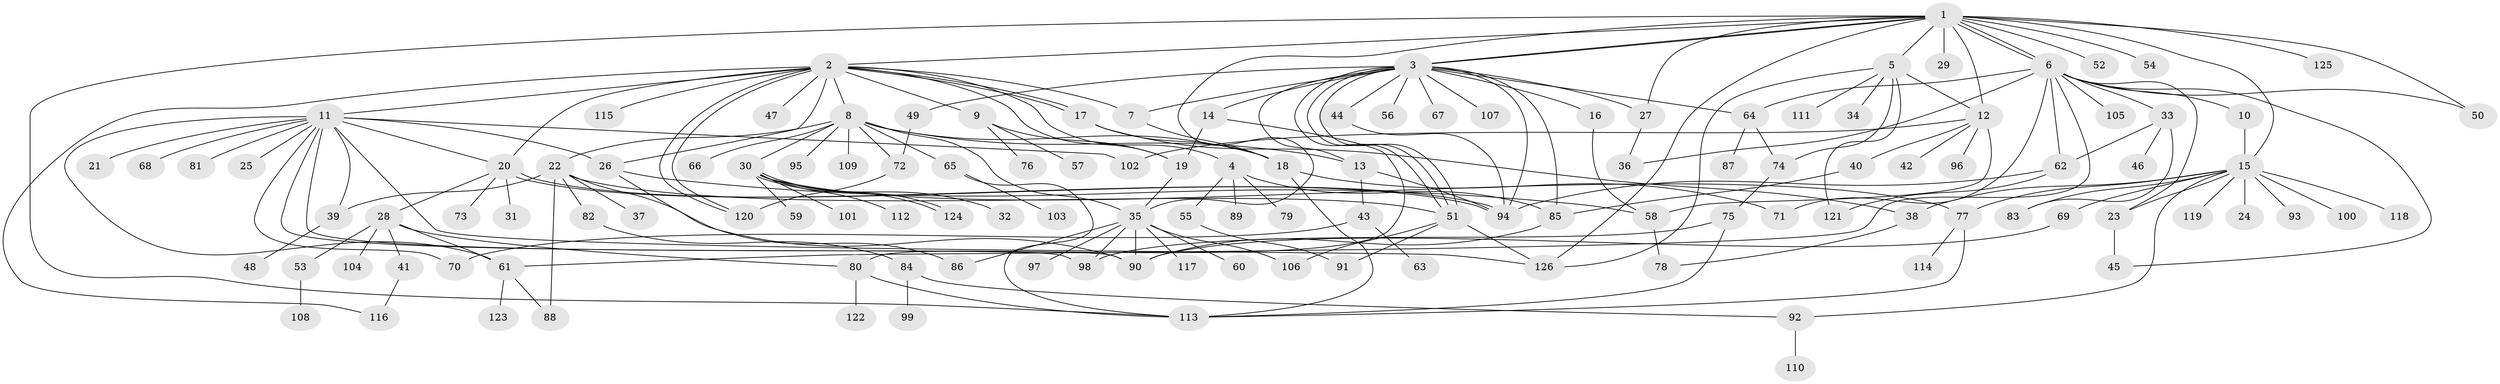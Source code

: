 // Generated by graph-tools (version 1.1) at 2025/01/03/09/25 03:01:55]
// undirected, 126 vertices, 196 edges
graph export_dot {
graph [start="1"]
  node [color=gray90,style=filled];
  1;
  2;
  3;
  4;
  5;
  6;
  7;
  8;
  9;
  10;
  11;
  12;
  13;
  14;
  15;
  16;
  17;
  18;
  19;
  20;
  21;
  22;
  23;
  24;
  25;
  26;
  27;
  28;
  29;
  30;
  31;
  32;
  33;
  34;
  35;
  36;
  37;
  38;
  39;
  40;
  41;
  42;
  43;
  44;
  45;
  46;
  47;
  48;
  49;
  50;
  51;
  52;
  53;
  54;
  55;
  56;
  57;
  58;
  59;
  60;
  61;
  62;
  63;
  64;
  65;
  66;
  67;
  68;
  69;
  70;
  71;
  72;
  73;
  74;
  75;
  76;
  77;
  78;
  79;
  80;
  81;
  82;
  83;
  84;
  85;
  86;
  87;
  88;
  89;
  90;
  91;
  92;
  93;
  94;
  95;
  96;
  97;
  98;
  99;
  100;
  101;
  102;
  103;
  104;
  105;
  106;
  107;
  108;
  109;
  110;
  111;
  112;
  113;
  114;
  115;
  116;
  117;
  118;
  119;
  120;
  121;
  122;
  123;
  124;
  125;
  126;
  1 -- 2;
  1 -- 3;
  1 -- 3;
  1 -- 5;
  1 -- 6;
  1 -- 6;
  1 -- 12;
  1 -- 15;
  1 -- 27;
  1 -- 29;
  1 -- 35;
  1 -- 50;
  1 -- 52;
  1 -- 54;
  1 -- 113;
  1 -- 125;
  1 -- 126;
  2 -- 4;
  2 -- 7;
  2 -- 8;
  2 -- 9;
  2 -- 11;
  2 -- 17;
  2 -- 17;
  2 -- 19;
  2 -- 20;
  2 -- 26;
  2 -- 47;
  2 -- 115;
  2 -- 116;
  2 -- 120;
  2 -- 120;
  3 -- 7;
  3 -- 13;
  3 -- 14;
  3 -- 16;
  3 -- 27;
  3 -- 44;
  3 -- 49;
  3 -- 51;
  3 -- 51;
  3 -- 51;
  3 -- 56;
  3 -- 64;
  3 -- 67;
  3 -- 85;
  3 -- 94;
  3 -- 107;
  4 -- 55;
  4 -- 79;
  4 -- 85;
  4 -- 89;
  5 -- 12;
  5 -- 34;
  5 -- 74;
  5 -- 111;
  5 -- 121;
  5 -- 126;
  6 -- 10;
  6 -- 23;
  6 -- 33;
  6 -- 36;
  6 -- 45;
  6 -- 50;
  6 -- 61;
  6 -- 62;
  6 -- 64;
  6 -- 71;
  6 -- 105;
  7 -- 18;
  8 -- 13;
  8 -- 18;
  8 -- 22;
  8 -- 30;
  8 -- 35;
  8 -- 65;
  8 -- 66;
  8 -- 72;
  8 -- 95;
  8 -- 109;
  9 -- 19;
  9 -- 57;
  9 -- 76;
  10 -- 15;
  11 -- 20;
  11 -- 21;
  11 -- 25;
  11 -- 26;
  11 -- 39;
  11 -- 61;
  11 -- 68;
  11 -- 70;
  11 -- 81;
  11 -- 90;
  11 -- 98;
  11 -- 102;
  11 -- 126;
  12 -- 40;
  12 -- 42;
  12 -- 58;
  12 -- 96;
  12 -- 102;
  13 -- 43;
  13 -- 94;
  14 -- 19;
  14 -- 80;
  15 -- 23;
  15 -- 24;
  15 -- 38;
  15 -- 69;
  15 -- 77;
  15 -- 83;
  15 -- 92;
  15 -- 93;
  15 -- 100;
  15 -- 118;
  15 -- 119;
  16 -- 58;
  17 -- 18;
  17 -- 38;
  18 -- 71;
  18 -- 113;
  19 -- 35;
  20 -- 28;
  20 -- 31;
  20 -- 73;
  20 -- 94;
  20 -- 94;
  22 -- 37;
  22 -- 39;
  22 -- 51;
  22 -- 82;
  22 -- 88;
  22 -- 90;
  23 -- 45;
  26 -- 58;
  26 -- 86;
  27 -- 36;
  28 -- 41;
  28 -- 53;
  28 -- 61;
  28 -- 80;
  28 -- 104;
  30 -- 32;
  30 -- 59;
  30 -- 77;
  30 -- 101;
  30 -- 112;
  30 -- 124;
  30 -- 124;
  33 -- 46;
  33 -- 62;
  33 -- 83;
  35 -- 60;
  35 -- 86;
  35 -- 90;
  35 -- 97;
  35 -- 98;
  35 -- 106;
  35 -- 117;
  38 -- 78;
  39 -- 48;
  40 -- 85;
  41 -- 116;
  43 -- 63;
  43 -- 70;
  44 -- 94;
  49 -- 72;
  51 -- 91;
  51 -- 106;
  51 -- 126;
  53 -- 108;
  55 -- 91;
  58 -- 78;
  61 -- 88;
  61 -- 123;
  62 -- 94;
  62 -- 121;
  64 -- 74;
  64 -- 87;
  65 -- 103;
  65 -- 113;
  69 -- 90;
  72 -- 120;
  74 -- 75;
  75 -- 98;
  75 -- 113;
  77 -- 113;
  77 -- 114;
  80 -- 113;
  80 -- 122;
  82 -- 84;
  84 -- 92;
  84 -- 99;
  85 -- 90;
  92 -- 110;
}
